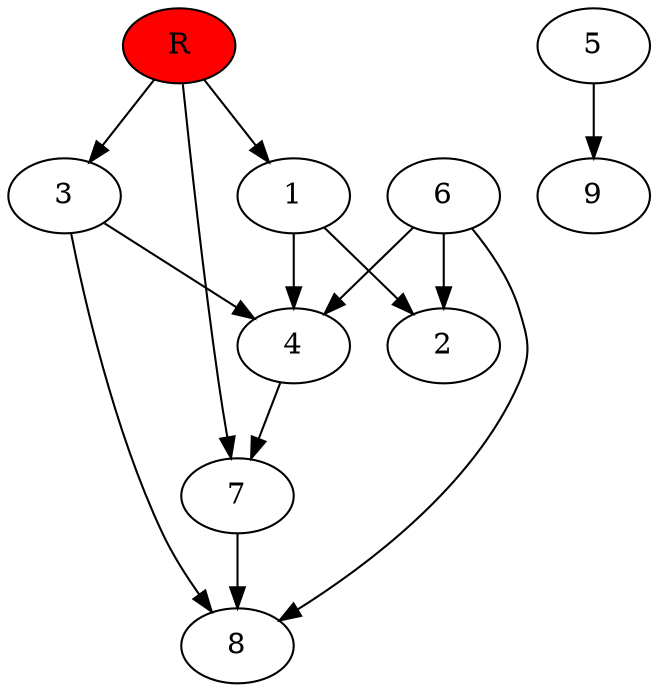 digraph prb1171 {
	1
	2
	3
	4
	5
	6
	7
	8
	R [fillcolor="#ff0000" style=filled]
	1 -> 2
	1 -> 4
	3 -> 4
	3 -> 8
	4 -> 7
	5 -> 9
	6 -> 2
	6 -> 4
	6 -> 8
	7 -> 8
	R -> 1
	R -> 3
	R -> 7
}

